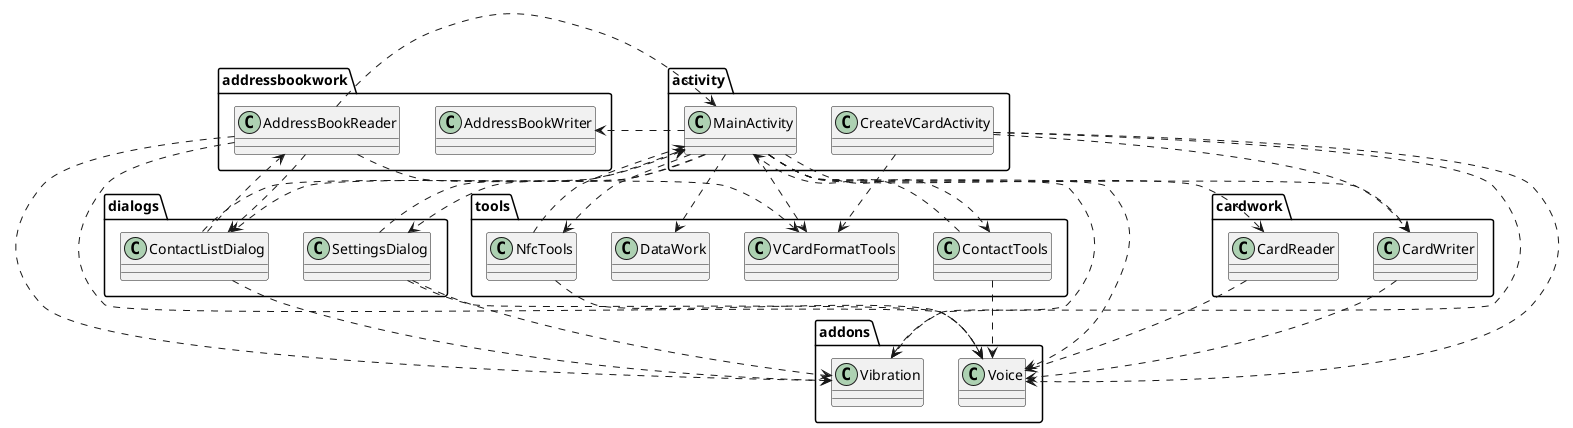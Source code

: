 @startuml

class activity.CreateVCardActivity
class activity.MainActivity
class addons.Vibration
class addons.Voice
class addressbookwork.AddressBookReader
class addressbookwork.AddressBookWriter
class cardwork.CardReader
class cardwork.CardWriter
class dialogs.ContactListDialog
class dialogs.SettingsDialog
class tools.ContactTools
class tools.DataWork
class tools.NfcTools
class tools.VCardFormatTools

activity.CreateVCardActivity ..> addons.Vibration
activity.CreateVCardActivity ..> addons.Voice
activity.CreateVCardActivity ..> cardwork.CardWriter
activity.CreateVCardActivity ..> tools.VCardFormatTools
activity.MainActivity ..> addons.Vibration
activity.MainActivity ..> addons.Voice
activity.MainActivity ..> addressbookwork.AddressBookWriter
activity.MainActivity ..> cardwork.CardReader
activity.MainActivity ..> cardwork.CardWriter
activity.MainActivity ..> dialogs.ContactListDialog
activity.MainActivity ..> dialogs.SettingsDialog
activity.MainActivity ..> tools.ContactTools
activity.MainActivity ..> tools.DataWork
activity.MainActivity ..> tools.NfcTools
activity.MainActivity ..> tools.VCardFormatTools
addressbookwork.AddressBookReader ..> activity.MainActivity
addressbookwork.AddressBookReader ..> addons.Vibration
addressbookwork.AddressBookReader ..> addons.Voice
addressbookwork.AddressBookReader ..> dialogs.ContactListDialog
addressbookwork.AddressBookReader ..> tools.VCardFormatTools
cardwork.CardReader ..> addons.Voice
cardwork.CardWriter ..> addons.Voice
dialogs.ContactListDialog ..> activity.MainActivity
dialogs.ContactListDialog ..> addons.Vibration
dialogs.ContactListDialog ..> addressbookwork.AddressBookReader
dialogs.SettingsDialog ..> activity.MainActivity
dialogs.SettingsDialog ..> addons.Vibration
dialogs.SettingsDialog ..> addons.Voice
tools.ContactTools ..> activity.MainActivity
tools.ContactTools ..> addons.Voice
tools.NfcTools ..> activity.MainActivity
tools.NfcTools ..> addons.Voice
@enduml
